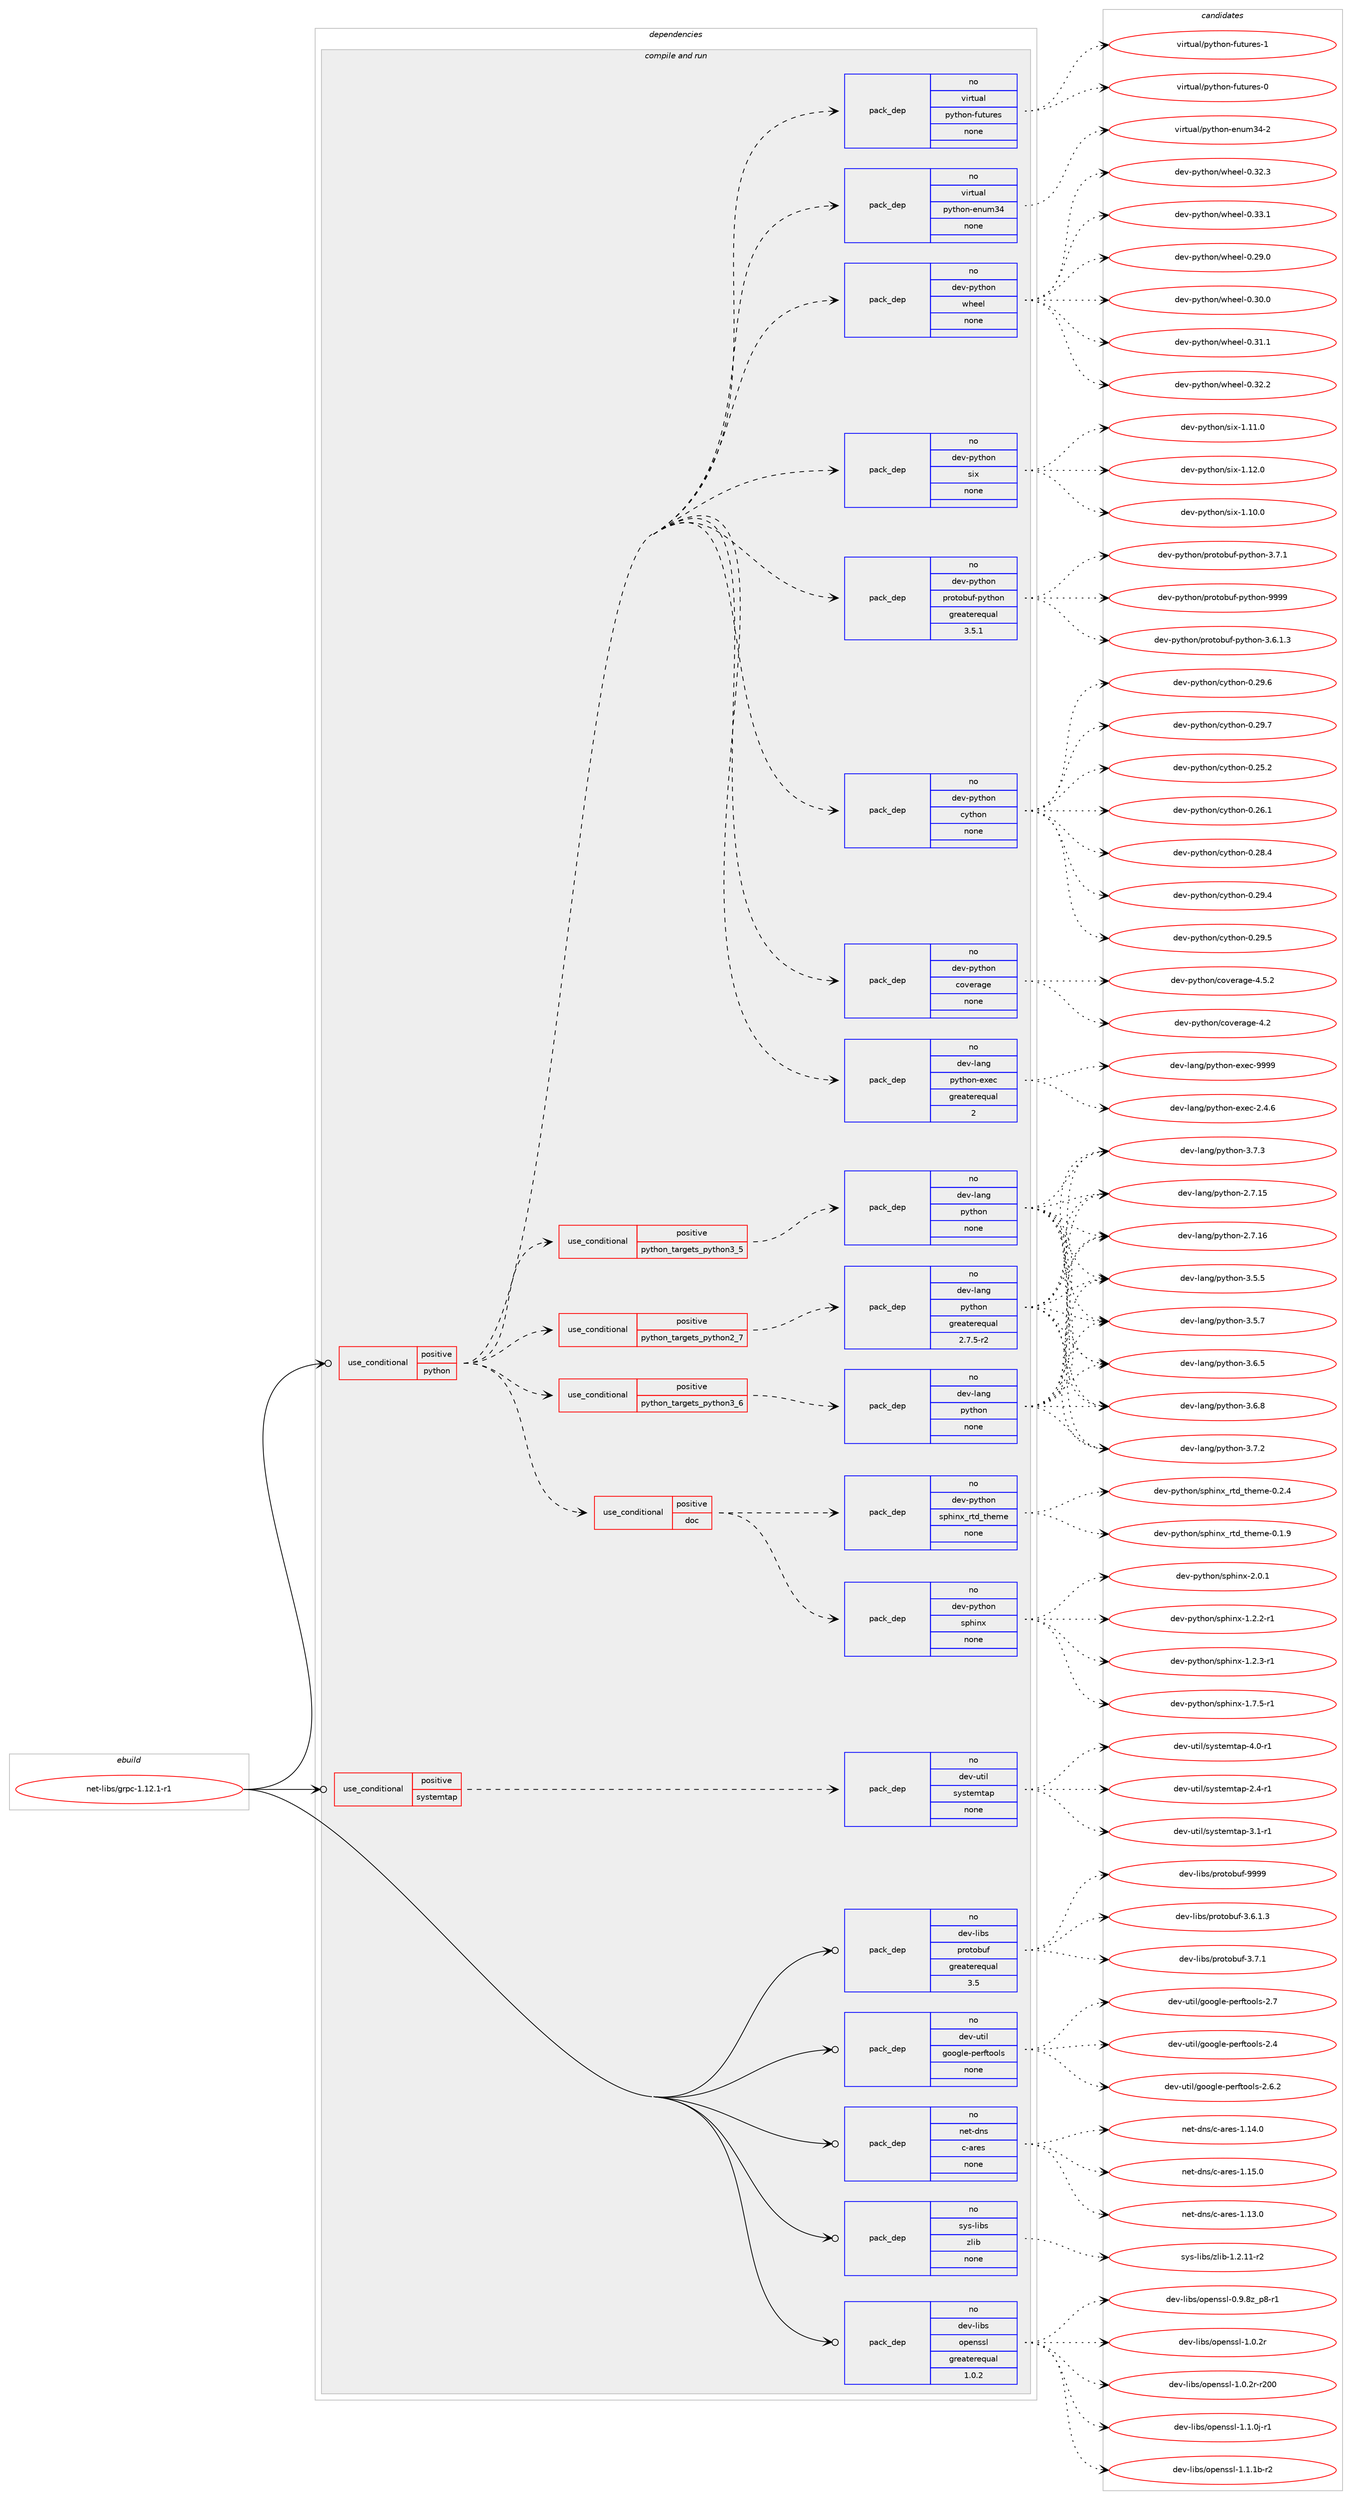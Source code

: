 digraph prolog {

# *************
# Graph options
# *************

newrank=true;
concentrate=true;
compound=true;
graph [rankdir=LR,fontname=Helvetica,fontsize=10,ranksep=1.5];#, ranksep=2.5, nodesep=0.2];
edge  [arrowhead=vee];
node  [fontname=Helvetica,fontsize=10];

# **********
# The ebuild
# **********

subgraph cluster_leftcol {
color=gray;
rank=same;
label=<<i>ebuild</i>>;
id [label="net-libs/grpc-1.12.1-r1", color=red, width=4, href="../net-libs/grpc-1.12.1-r1.svg"];
}

# ****************
# The dependencies
# ****************

subgraph cluster_midcol {
color=gray;
label=<<i>dependencies</i>>;
subgraph cluster_compile {
fillcolor="#eeeeee";
style=filled;
label=<<i>compile</i>>;
}
subgraph cluster_compileandrun {
fillcolor="#eeeeee";
style=filled;
label=<<i>compile and run</i>>;
subgraph cond529 {
dependency2324 [label=<<TABLE BORDER="0" CELLBORDER="1" CELLSPACING="0" CELLPADDING="4"><TR><TD ROWSPAN="3" CELLPADDING="10">use_conditional</TD></TR><TR><TD>positive</TD></TR><TR><TD>python</TD></TR></TABLE>>, shape=none, color=red];
subgraph cond530 {
dependency2325 [label=<<TABLE BORDER="0" CELLBORDER="1" CELLSPACING="0" CELLPADDING="4"><TR><TD ROWSPAN="3" CELLPADDING="10">use_conditional</TD></TR><TR><TD>positive</TD></TR><TR><TD>python_targets_python2_7</TD></TR></TABLE>>, shape=none, color=red];
subgraph pack1757 {
dependency2326 [label=<<TABLE BORDER="0" CELLBORDER="1" CELLSPACING="0" CELLPADDING="4" WIDTH="220"><TR><TD ROWSPAN="6" CELLPADDING="30">pack_dep</TD></TR><TR><TD WIDTH="110">no</TD></TR><TR><TD>dev-lang</TD></TR><TR><TD>python</TD></TR><TR><TD>greaterequal</TD></TR><TR><TD>2.7.5-r2</TD></TR></TABLE>>, shape=none, color=blue];
}
dependency2325:e -> dependency2326:w [weight=20,style="dashed",arrowhead="vee"];
}
dependency2324:e -> dependency2325:w [weight=20,style="dashed",arrowhead="vee"];
subgraph cond531 {
dependency2327 [label=<<TABLE BORDER="0" CELLBORDER="1" CELLSPACING="0" CELLPADDING="4"><TR><TD ROWSPAN="3" CELLPADDING="10">use_conditional</TD></TR><TR><TD>positive</TD></TR><TR><TD>python_targets_python3_5</TD></TR></TABLE>>, shape=none, color=red];
subgraph pack1758 {
dependency2328 [label=<<TABLE BORDER="0" CELLBORDER="1" CELLSPACING="0" CELLPADDING="4" WIDTH="220"><TR><TD ROWSPAN="6" CELLPADDING="30">pack_dep</TD></TR><TR><TD WIDTH="110">no</TD></TR><TR><TD>dev-lang</TD></TR><TR><TD>python</TD></TR><TR><TD>none</TD></TR><TR><TD></TD></TR></TABLE>>, shape=none, color=blue];
}
dependency2327:e -> dependency2328:w [weight=20,style="dashed",arrowhead="vee"];
}
dependency2324:e -> dependency2327:w [weight=20,style="dashed",arrowhead="vee"];
subgraph cond532 {
dependency2329 [label=<<TABLE BORDER="0" CELLBORDER="1" CELLSPACING="0" CELLPADDING="4"><TR><TD ROWSPAN="3" CELLPADDING="10">use_conditional</TD></TR><TR><TD>positive</TD></TR><TR><TD>python_targets_python3_6</TD></TR></TABLE>>, shape=none, color=red];
subgraph pack1759 {
dependency2330 [label=<<TABLE BORDER="0" CELLBORDER="1" CELLSPACING="0" CELLPADDING="4" WIDTH="220"><TR><TD ROWSPAN="6" CELLPADDING="30">pack_dep</TD></TR><TR><TD WIDTH="110">no</TD></TR><TR><TD>dev-lang</TD></TR><TR><TD>python</TD></TR><TR><TD>none</TD></TR><TR><TD></TD></TR></TABLE>>, shape=none, color=blue];
}
dependency2329:e -> dependency2330:w [weight=20,style="dashed",arrowhead="vee"];
}
dependency2324:e -> dependency2329:w [weight=20,style="dashed",arrowhead="vee"];
subgraph pack1760 {
dependency2331 [label=<<TABLE BORDER="0" CELLBORDER="1" CELLSPACING="0" CELLPADDING="4" WIDTH="220"><TR><TD ROWSPAN="6" CELLPADDING="30">pack_dep</TD></TR><TR><TD WIDTH="110">no</TD></TR><TR><TD>dev-lang</TD></TR><TR><TD>python-exec</TD></TR><TR><TD>greaterequal</TD></TR><TR><TD>2</TD></TR></TABLE>>, shape=none, color=blue];
}
dependency2324:e -> dependency2331:w [weight=20,style="dashed",arrowhead="vee"];
subgraph pack1761 {
dependency2332 [label=<<TABLE BORDER="0" CELLBORDER="1" CELLSPACING="0" CELLPADDING="4" WIDTH="220"><TR><TD ROWSPAN="6" CELLPADDING="30">pack_dep</TD></TR><TR><TD WIDTH="110">no</TD></TR><TR><TD>dev-python</TD></TR><TR><TD>coverage</TD></TR><TR><TD>none</TD></TR><TR><TD></TD></TR></TABLE>>, shape=none, color=blue];
}
dependency2324:e -> dependency2332:w [weight=20,style="dashed",arrowhead="vee"];
subgraph pack1762 {
dependency2333 [label=<<TABLE BORDER="0" CELLBORDER="1" CELLSPACING="0" CELLPADDING="4" WIDTH="220"><TR><TD ROWSPAN="6" CELLPADDING="30">pack_dep</TD></TR><TR><TD WIDTH="110">no</TD></TR><TR><TD>dev-python</TD></TR><TR><TD>cython</TD></TR><TR><TD>none</TD></TR><TR><TD></TD></TR></TABLE>>, shape=none, color=blue];
}
dependency2324:e -> dependency2333:w [weight=20,style="dashed",arrowhead="vee"];
subgraph pack1763 {
dependency2334 [label=<<TABLE BORDER="0" CELLBORDER="1" CELLSPACING="0" CELLPADDING="4" WIDTH="220"><TR><TD ROWSPAN="6" CELLPADDING="30">pack_dep</TD></TR><TR><TD WIDTH="110">no</TD></TR><TR><TD>dev-python</TD></TR><TR><TD>protobuf-python</TD></TR><TR><TD>greaterequal</TD></TR><TR><TD>3.5.1</TD></TR></TABLE>>, shape=none, color=blue];
}
dependency2324:e -> dependency2334:w [weight=20,style="dashed",arrowhead="vee"];
subgraph pack1764 {
dependency2335 [label=<<TABLE BORDER="0" CELLBORDER="1" CELLSPACING="0" CELLPADDING="4" WIDTH="220"><TR><TD ROWSPAN="6" CELLPADDING="30">pack_dep</TD></TR><TR><TD WIDTH="110">no</TD></TR><TR><TD>dev-python</TD></TR><TR><TD>six</TD></TR><TR><TD>none</TD></TR><TR><TD></TD></TR></TABLE>>, shape=none, color=blue];
}
dependency2324:e -> dependency2335:w [weight=20,style="dashed",arrowhead="vee"];
subgraph pack1765 {
dependency2336 [label=<<TABLE BORDER="0" CELLBORDER="1" CELLSPACING="0" CELLPADDING="4" WIDTH="220"><TR><TD ROWSPAN="6" CELLPADDING="30">pack_dep</TD></TR><TR><TD WIDTH="110">no</TD></TR><TR><TD>dev-python</TD></TR><TR><TD>wheel</TD></TR><TR><TD>none</TD></TR><TR><TD></TD></TR></TABLE>>, shape=none, color=blue];
}
dependency2324:e -> dependency2336:w [weight=20,style="dashed",arrowhead="vee"];
subgraph pack1766 {
dependency2337 [label=<<TABLE BORDER="0" CELLBORDER="1" CELLSPACING="0" CELLPADDING="4" WIDTH="220"><TR><TD ROWSPAN="6" CELLPADDING="30">pack_dep</TD></TR><TR><TD WIDTH="110">no</TD></TR><TR><TD>virtual</TD></TR><TR><TD>python-enum34</TD></TR><TR><TD>none</TD></TR><TR><TD></TD></TR></TABLE>>, shape=none, color=blue];
}
dependency2324:e -> dependency2337:w [weight=20,style="dashed",arrowhead="vee"];
subgraph pack1767 {
dependency2338 [label=<<TABLE BORDER="0" CELLBORDER="1" CELLSPACING="0" CELLPADDING="4" WIDTH="220"><TR><TD ROWSPAN="6" CELLPADDING="30">pack_dep</TD></TR><TR><TD WIDTH="110">no</TD></TR><TR><TD>virtual</TD></TR><TR><TD>python-futures</TD></TR><TR><TD>none</TD></TR><TR><TD></TD></TR></TABLE>>, shape=none, color=blue];
}
dependency2324:e -> dependency2338:w [weight=20,style="dashed",arrowhead="vee"];
subgraph cond533 {
dependency2339 [label=<<TABLE BORDER="0" CELLBORDER="1" CELLSPACING="0" CELLPADDING="4"><TR><TD ROWSPAN="3" CELLPADDING="10">use_conditional</TD></TR><TR><TD>positive</TD></TR><TR><TD>doc</TD></TR></TABLE>>, shape=none, color=red];
subgraph pack1768 {
dependency2340 [label=<<TABLE BORDER="0" CELLBORDER="1" CELLSPACING="0" CELLPADDING="4" WIDTH="220"><TR><TD ROWSPAN="6" CELLPADDING="30">pack_dep</TD></TR><TR><TD WIDTH="110">no</TD></TR><TR><TD>dev-python</TD></TR><TR><TD>sphinx</TD></TR><TR><TD>none</TD></TR><TR><TD></TD></TR></TABLE>>, shape=none, color=blue];
}
dependency2339:e -> dependency2340:w [weight=20,style="dashed",arrowhead="vee"];
subgraph pack1769 {
dependency2341 [label=<<TABLE BORDER="0" CELLBORDER="1" CELLSPACING="0" CELLPADDING="4" WIDTH="220"><TR><TD ROWSPAN="6" CELLPADDING="30">pack_dep</TD></TR><TR><TD WIDTH="110">no</TD></TR><TR><TD>dev-python</TD></TR><TR><TD>sphinx_rtd_theme</TD></TR><TR><TD>none</TD></TR><TR><TD></TD></TR></TABLE>>, shape=none, color=blue];
}
dependency2339:e -> dependency2341:w [weight=20,style="dashed",arrowhead="vee"];
}
dependency2324:e -> dependency2339:w [weight=20,style="dashed",arrowhead="vee"];
}
id:e -> dependency2324:w [weight=20,style="solid",arrowhead="odotvee"];
subgraph cond534 {
dependency2342 [label=<<TABLE BORDER="0" CELLBORDER="1" CELLSPACING="0" CELLPADDING="4"><TR><TD ROWSPAN="3" CELLPADDING="10">use_conditional</TD></TR><TR><TD>positive</TD></TR><TR><TD>systemtap</TD></TR></TABLE>>, shape=none, color=red];
subgraph pack1770 {
dependency2343 [label=<<TABLE BORDER="0" CELLBORDER="1" CELLSPACING="0" CELLPADDING="4" WIDTH="220"><TR><TD ROWSPAN="6" CELLPADDING="30">pack_dep</TD></TR><TR><TD WIDTH="110">no</TD></TR><TR><TD>dev-util</TD></TR><TR><TD>systemtap</TD></TR><TR><TD>none</TD></TR><TR><TD></TD></TR></TABLE>>, shape=none, color=blue];
}
dependency2342:e -> dependency2343:w [weight=20,style="dashed",arrowhead="vee"];
}
id:e -> dependency2342:w [weight=20,style="solid",arrowhead="odotvee"];
subgraph pack1771 {
dependency2344 [label=<<TABLE BORDER="0" CELLBORDER="1" CELLSPACING="0" CELLPADDING="4" WIDTH="220"><TR><TD ROWSPAN="6" CELLPADDING="30">pack_dep</TD></TR><TR><TD WIDTH="110">no</TD></TR><TR><TD>dev-libs</TD></TR><TR><TD>openssl</TD></TR><TR><TD>greaterequal</TD></TR><TR><TD>1.0.2</TD></TR></TABLE>>, shape=none, color=blue];
}
id:e -> dependency2344:w [weight=20,style="solid",arrowhead="odotvee"];
subgraph pack1772 {
dependency2345 [label=<<TABLE BORDER="0" CELLBORDER="1" CELLSPACING="0" CELLPADDING="4" WIDTH="220"><TR><TD ROWSPAN="6" CELLPADDING="30">pack_dep</TD></TR><TR><TD WIDTH="110">no</TD></TR><TR><TD>dev-libs</TD></TR><TR><TD>protobuf</TD></TR><TR><TD>greaterequal</TD></TR><TR><TD>3.5</TD></TR></TABLE>>, shape=none, color=blue];
}
id:e -> dependency2345:w [weight=20,style="solid",arrowhead="odotvee"];
subgraph pack1773 {
dependency2346 [label=<<TABLE BORDER="0" CELLBORDER="1" CELLSPACING="0" CELLPADDING="4" WIDTH="220"><TR><TD ROWSPAN="6" CELLPADDING="30">pack_dep</TD></TR><TR><TD WIDTH="110">no</TD></TR><TR><TD>dev-util</TD></TR><TR><TD>google-perftools</TD></TR><TR><TD>none</TD></TR><TR><TD></TD></TR></TABLE>>, shape=none, color=blue];
}
id:e -> dependency2346:w [weight=20,style="solid",arrowhead="odotvee"];
subgraph pack1774 {
dependency2347 [label=<<TABLE BORDER="0" CELLBORDER="1" CELLSPACING="0" CELLPADDING="4" WIDTH="220"><TR><TD ROWSPAN="6" CELLPADDING="30">pack_dep</TD></TR><TR><TD WIDTH="110">no</TD></TR><TR><TD>net-dns</TD></TR><TR><TD>c-ares</TD></TR><TR><TD>none</TD></TR><TR><TD></TD></TR></TABLE>>, shape=none, color=blue];
}
id:e -> dependency2347:w [weight=20,style="solid",arrowhead="odotvee"];
subgraph pack1775 {
dependency2348 [label=<<TABLE BORDER="0" CELLBORDER="1" CELLSPACING="0" CELLPADDING="4" WIDTH="220"><TR><TD ROWSPAN="6" CELLPADDING="30">pack_dep</TD></TR><TR><TD WIDTH="110">no</TD></TR><TR><TD>sys-libs</TD></TR><TR><TD>zlib</TD></TR><TR><TD>none</TD></TR><TR><TD></TD></TR></TABLE>>, shape=none, color=blue];
}
id:e -> dependency2348:w [weight=20,style="solid",arrowhead="odotvee"];
}
subgraph cluster_run {
fillcolor="#eeeeee";
style=filled;
label=<<i>run</i>>;
}
}

# **************
# The candidates
# **************

subgraph cluster_choices {
rank=same;
color=gray;
label=<<i>candidates</i>>;

subgraph choice1757 {
color=black;
nodesep=1;
choice10010111845108971101034711212111610411111045504655464953 [label="dev-lang/python-2.7.15", color=red, width=4,href="../dev-lang/python-2.7.15.svg"];
choice10010111845108971101034711212111610411111045504655464954 [label="dev-lang/python-2.7.16", color=red, width=4,href="../dev-lang/python-2.7.16.svg"];
choice100101118451089711010347112121116104111110455146534653 [label="dev-lang/python-3.5.5", color=red, width=4,href="../dev-lang/python-3.5.5.svg"];
choice100101118451089711010347112121116104111110455146534655 [label="dev-lang/python-3.5.7", color=red, width=4,href="../dev-lang/python-3.5.7.svg"];
choice100101118451089711010347112121116104111110455146544653 [label="dev-lang/python-3.6.5", color=red, width=4,href="../dev-lang/python-3.6.5.svg"];
choice100101118451089711010347112121116104111110455146544656 [label="dev-lang/python-3.6.8", color=red, width=4,href="../dev-lang/python-3.6.8.svg"];
choice100101118451089711010347112121116104111110455146554650 [label="dev-lang/python-3.7.2", color=red, width=4,href="../dev-lang/python-3.7.2.svg"];
choice100101118451089711010347112121116104111110455146554651 [label="dev-lang/python-3.7.3", color=red, width=4,href="../dev-lang/python-3.7.3.svg"];
dependency2326:e -> choice10010111845108971101034711212111610411111045504655464953:w [style=dotted,weight="100"];
dependency2326:e -> choice10010111845108971101034711212111610411111045504655464954:w [style=dotted,weight="100"];
dependency2326:e -> choice100101118451089711010347112121116104111110455146534653:w [style=dotted,weight="100"];
dependency2326:e -> choice100101118451089711010347112121116104111110455146534655:w [style=dotted,weight="100"];
dependency2326:e -> choice100101118451089711010347112121116104111110455146544653:w [style=dotted,weight="100"];
dependency2326:e -> choice100101118451089711010347112121116104111110455146544656:w [style=dotted,weight="100"];
dependency2326:e -> choice100101118451089711010347112121116104111110455146554650:w [style=dotted,weight="100"];
dependency2326:e -> choice100101118451089711010347112121116104111110455146554651:w [style=dotted,weight="100"];
}
subgraph choice1758 {
color=black;
nodesep=1;
choice10010111845108971101034711212111610411111045504655464953 [label="dev-lang/python-2.7.15", color=red, width=4,href="../dev-lang/python-2.7.15.svg"];
choice10010111845108971101034711212111610411111045504655464954 [label="dev-lang/python-2.7.16", color=red, width=4,href="../dev-lang/python-2.7.16.svg"];
choice100101118451089711010347112121116104111110455146534653 [label="dev-lang/python-3.5.5", color=red, width=4,href="../dev-lang/python-3.5.5.svg"];
choice100101118451089711010347112121116104111110455146534655 [label="dev-lang/python-3.5.7", color=red, width=4,href="../dev-lang/python-3.5.7.svg"];
choice100101118451089711010347112121116104111110455146544653 [label="dev-lang/python-3.6.5", color=red, width=4,href="../dev-lang/python-3.6.5.svg"];
choice100101118451089711010347112121116104111110455146544656 [label="dev-lang/python-3.6.8", color=red, width=4,href="../dev-lang/python-3.6.8.svg"];
choice100101118451089711010347112121116104111110455146554650 [label="dev-lang/python-3.7.2", color=red, width=4,href="../dev-lang/python-3.7.2.svg"];
choice100101118451089711010347112121116104111110455146554651 [label="dev-lang/python-3.7.3", color=red, width=4,href="../dev-lang/python-3.7.3.svg"];
dependency2328:e -> choice10010111845108971101034711212111610411111045504655464953:w [style=dotted,weight="100"];
dependency2328:e -> choice10010111845108971101034711212111610411111045504655464954:w [style=dotted,weight="100"];
dependency2328:e -> choice100101118451089711010347112121116104111110455146534653:w [style=dotted,weight="100"];
dependency2328:e -> choice100101118451089711010347112121116104111110455146534655:w [style=dotted,weight="100"];
dependency2328:e -> choice100101118451089711010347112121116104111110455146544653:w [style=dotted,weight="100"];
dependency2328:e -> choice100101118451089711010347112121116104111110455146544656:w [style=dotted,weight="100"];
dependency2328:e -> choice100101118451089711010347112121116104111110455146554650:w [style=dotted,weight="100"];
dependency2328:e -> choice100101118451089711010347112121116104111110455146554651:w [style=dotted,weight="100"];
}
subgraph choice1759 {
color=black;
nodesep=1;
choice10010111845108971101034711212111610411111045504655464953 [label="dev-lang/python-2.7.15", color=red, width=4,href="../dev-lang/python-2.7.15.svg"];
choice10010111845108971101034711212111610411111045504655464954 [label="dev-lang/python-2.7.16", color=red, width=4,href="../dev-lang/python-2.7.16.svg"];
choice100101118451089711010347112121116104111110455146534653 [label="dev-lang/python-3.5.5", color=red, width=4,href="../dev-lang/python-3.5.5.svg"];
choice100101118451089711010347112121116104111110455146534655 [label="dev-lang/python-3.5.7", color=red, width=4,href="../dev-lang/python-3.5.7.svg"];
choice100101118451089711010347112121116104111110455146544653 [label="dev-lang/python-3.6.5", color=red, width=4,href="../dev-lang/python-3.6.5.svg"];
choice100101118451089711010347112121116104111110455146544656 [label="dev-lang/python-3.6.8", color=red, width=4,href="../dev-lang/python-3.6.8.svg"];
choice100101118451089711010347112121116104111110455146554650 [label="dev-lang/python-3.7.2", color=red, width=4,href="../dev-lang/python-3.7.2.svg"];
choice100101118451089711010347112121116104111110455146554651 [label="dev-lang/python-3.7.3", color=red, width=4,href="../dev-lang/python-3.7.3.svg"];
dependency2330:e -> choice10010111845108971101034711212111610411111045504655464953:w [style=dotted,weight="100"];
dependency2330:e -> choice10010111845108971101034711212111610411111045504655464954:w [style=dotted,weight="100"];
dependency2330:e -> choice100101118451089711010347112121116104111110455146534653:w [style=dotted,weight="100"];
dependency2330:e -> choice100101118451089711010347112121116104111110455146534655:w [style=dotted,weight="100"];
dependency2330:e -> choice100101118451089711010347112121116104111110455146544653:w [style=dotted,weight="100"];
dependency2330:e -> choice100101118451089711010347112121116104111110455146544656:w [style=dotted,weight="100"];
dependency2330:e -> choice100101118451089711010347112121116104111110455146554650:w [style=dotted,weight="100"];
dependency2330:e -> choice100101118451089711010347112121116104111110455146554651:w [style=dotted,weight="100"];
}
subgraph choice1760 {
color=black;
nodesep=1;
choice1001011184510897110103471121211161041111104510112010199455046524654 [label="dev-lang/python-exec-2.4.6", color=red, width=4,href="../dev-lang/python-exec-2.4.6.svg"];
choice10010111845108971101034711212111610411111045101120101994557575757 [label="dev-lang/python-exec-9999", color=red, width=4,href="../dev-lang/python-exec-9999.svg"];
dependency2331:e -> choice1001011184510897110103471121211161041111104510112010199455046524654:w [style=dotted,weight="100"];
dependency2331:e -> choice10010111845108971101034711212111610411111045101120101994557575757:w [style=dotted,weight="100"];
}
subgraph choice1761 {
color=black;
nodesep=1;
choice1001011184511212111610411111047991111181011149710310145524650 [label="dev-python/coverage-4.2", color=red, width=4,href="../dev-python/coverage-4.2.svg"];
choice10010111845112121116104111110479911111810111497103101455246534650 [label="dev-python/coverage-4.5.2", color=red, width=4,href="../dev-python/coverage-4.5.2.svg"];
dependency2332:e -> choice1001011184511212111610411111047991111181011149710310145524650:w [style=dotted,weight="100"];
dependency2332:e -> choice10010111845112121116104111110479911111810111497103101455246534650:w [style=dotted,weight="100"];
}
subgraph choice1762 {
color=black;
nodesep=1;
choice10010111845112121116104111110479912111610411111045484650534650 [label="dev-python/cython-0.25.2", color=red, width=4,href="../dev-python/cython-0.25.2.svg"];
choice10010111845112121116104111110479912111610411111045484650544649 [label="dev-python/cython-0.26.1", color=red, width=4,href="../dev-python/cython-0.26.1.svg"];
choice10010111845112121116104111110479912111610411111045484650564652 [label="dev-python/cython-0.28.4", color=red, width=4,href="../dev-python/cython-0.28.4.svg"];
choice10010111845112121116104111110479912111610411111045484650574652 [label="dev-python/cython-0.29.4", color=red, width=4,href="../dev-python/cython-0.29.4.svg"];
choice10010111845112121116104111110479912111610411111045484650574653 [label="dev-python/cython-0.29.5", color=red, width=4,href="../dev-python/cython-0.29.5.svg"];
choice10010111845112121116104111110479912111610411111045484650574654 [label="dev-python/cython-0.29.6", color=red, width=4,href="../dev-python/cython-0.29.6.svg"];
choice10010111845112121116104111110479912111610411111045484650574655 [label="dev-python/cython-0.29.7", color=red, width=4,href="../dev-python/cython-0.29.7.svg"];
dependency2333:e -> choice10010111845112121116104111110479912111610411111045484650534650:w [style=dotted,weight="100"];
dependency2333:e -> choice10010111845112121116104111110479912111610411111045484650544649:w [style=dotted,weight="100"];
dependency2333:e -> choice10010111845112121116104111110479912111610411111045484650564652:w [style=dotted,weight="100"];
dependency2333:e -> choice10010111845112121116104111110479912111610411111045484650574652:w [style=dotted,weight="100"];
dependency2333:e -> choice10010111845112121116104111110479912111610411111045484650574653:w [style=dotted,weight="100"];
dependency2333:e -> choice10010111845112121116104111110479912111610411111045484650574654:w [style=dotted,weight="100"];
dependency2333:e -> choice10010111845112121116104111110479912111610411111045484650574655:w [style=dotted,weight="100"];
}
subgraph choice1763 {
color=black;
nodesep=1;
choice100101118451121211161041111104711211411111611198117102451121211161041111104551465446494651 [label="dev-python/protobuf-python-3.6.1.3", color=red, width=4,href="../dev-python/protobuf-python-3.6.1.3.svg"];
choice10010111845112121116104111110471121141111161119811710245112121116104111110455146554649 [label="dev-python/protobuf-python-3.7.1", color=red, width=4,href="../dev-python/protobuf-python-3.7.1.svg"];
choice100101118451121211161041111104711211411111611198117102451121211161041111104557575757 [label="dev-python/protobuf-python-9999", color=red, width=4,href="../dev-python/protobuf-python-9999.svg"];
dependency2334:e -> choice100101118451121211161041111104711211411111611198117102451121211161041111104551465446494651:w [style=dotted,weight="100"];
dependency2334:e -> choice10010111845112121116104111110471121141111161119811710245112121116104111110455146554649:w [style=dotted,weight="100"];
dependency2334:e -> choice100101118451121211161041111104711211411111611198117102451121211161041111104557575757:w [style=dotted,weight="100"];
}
subgraph choice1764 {
color=black;
nodesep=1;
choice100101118451121211161041111104711510512045494649484648 [label="dev-python/six-1.10.0", color=red, width=4,href="../dev-python/six-1.10.0.svg"];
choice100101118451121211161041111104711510512045494649494648 [label="dev-python/six-1.11.0", color=red, width=4,href="../dev-python/six-1.11.0.svg"];
choice100101118451121211161041111104711510512045494649504648 [label="dev-python/six-1.12.0", color=red, width=4,href="../dev-python/six-1.12.0.svg"];
dependency2335:e -> choice100101118451121211161041111104711510512045494649484648:w [style=dotted,weight="100"];
dependency2335:e -> choice100101118451121211161041111104711510512045494649494648:w [style=dotted,weight="100"];
dependency2335:e -> choice100101118451121211161041111104711510512045494649504648:w [style=dotted,weight="100"];
}
subgraph choice1765 {
color=black;
nodesep=1;
choice100101118451121211161041111104711910410110110845484650574648 [label="dev-python/wheel-0.29.0", color=red, width=4,href="../dev-python/wheel-0.29.0.svg"];
choice100101118451121211161041111104711910410110110845484651484648 [label="dev-python/wheel-0.30.0", color=red, width=4,href="../dev-python/wheel-0.30.0.svg"];
choice100101118451121211161041111104711910410110110845484651494649 [label="dev-python/wheel-0.31.1", color=red, width=4,href="../dev-python/wheel-0.31.1.svg"];
choice100101118451121211161041111104711910410110110845484651504650 [label="dev-python/wheel-0.32.2", color=red, width=4,href="../dev-python/wheel-0.32.2.svg"];
choice100101118451121211161041111104711910410110110845484651504651 [label="dev-python/wheel-0.32.3", color=red, width=4,href="../dev-python/wheel-0.32.3.svg"];
choice100101118451121211161041111104711910410110110845484651514649 [label="dev-python/wheel-0.33.1", color=red, width=4,href="../dev-python/wheel-0.33.1.svg"];
dependency2336:e -> choice100101118451121211161041111104711910410110110845484650574648:w [style=dotted,weight="100"];
dependency2336:e -> choice100101118451121211161041111104711910410110110845484651484648:w [style=dotted,weight="100"];
dependency2336:e -> choice100101118451121211161041111104711910410110110845484651494649:w [style=dotted,weight="100"];
dependency2336:e -> choice100101118451121211161041111104711910410110110845484651504650:w [style=dotted,weight="100"];
dependency2336:e -> choice100101118451121211161041111104711910410110110845484651504651:w [style=dotted,weight="100"];
dependency2336:e -> choice100101118451121211161041111104711910410110110845484651514649:w [style=dotted,weight="100"];
}
subgraph choice1766 {
color=black;
nodesep=1;
choice11810511411611797108471121211161041111104510111011710951524550 [label="virtual/python-enum34-2", color=red, width=4,href="../virtual/python-enum34-2.svg"];
dependency2337:e -> choice11810511411611797108471121211161041111104510111011710951524550:w [style=dotted,weight="100"];
}
subgraph choice1767 {
color=black;
nodesep=1;
choice1181051141161179710847112121116104111110451021171161171141011154548 [label="virtual/python-futures-0", color=red, width=4,href="../virtual/python-futures-0.svg"];
choice1181051141161179710847112121116104111110451021171161171141011154549 [label="virtual/python-futures-1", color=red, width=4,href="../virtual/python-futures-1.svg"];
dependency2338:e -> choice1181051141161179710847112121116104111110451021171161171141011154548:w [style=dotted,weight="100"];
dependency2338:e -> choice1181051141161179710847112121116104111110451021171161171141011154549:w [style=dotted,weight="100"];
}
subgraph choice1768 {
color=black;
nodesep=1;
choice10010111845112121116104111110471151121041051101204549465046504511449 [label="dev-python/sphinx-1.2.2-r1", color=red, width=4,href="../dev-python/sphinx-1.2.2-r1.svg"];
choice10010111845112121116104111110471151121041051101204549465046514511449 [label="dev-python/sphinx-1.2.3-r1", color=red, width=4,href="../dev-python/sphinx-1.2.3-r1.svg"];
choice10010111845112121116104111110471151121041051101204549465546534511449 [label="dev-python/sphinx-1.7.5-r1", color=red, width=4,href="../dev-python/sphinx-1.7.5-r1.svg"];
choice1001011184511212111610411111047115112104105110120455046484649 [label="dev-python/sphinx-2.0.1", color=red, width=4,href="../dev-python/sphinx-2.0.1.svg"];
dependency2340:e -> choice10010111845112121116104111110471151121041051101204549465046504511449:w [style=dotted,weight="100"];
dependency2340:e -> choice10010111845112121116104111110471151121041051101204549465046514511449:w [style=dotted,weight="100"];
dependency2340:e -> choice10010111845112121116104111110471151121041051101204549465546534511449:w [style=dotted,weight="100"];
dependency2340:e -> choice1001011184511212111610411111047115112104105110120455046484649:w [style=dotted,weight="100"];
}
subgraph choice1769 {
color=black;
nodesep=1;
choice10010111845112121116104111110471151121041051101209511411610095116104101109101454846494657 [label="dev-python/sphinx_rtd_theme-0.1.9", color=red, width=4,href="../dev-python/sphinx_rtd_theme-0.1.9.svg"];
choice10010111845112121116104111110471151121041051101209511411610095116104101109101454846504652 [label="dev-python/sphinx_rtd_theme-0.2.4", color=red, width=4,href="../dev-python/sphinx_rtd_theme-0.2.4.svg"];
dependency2341:e -> choice10010111845112121116104111110471151121041051101209511411610095116104101109101454846494657:w [style=dotted,weight="100"];
dependency2341:e -> choice10010111845112121116104111110471151121041051101209511411610095116104101109101454846504652:w [style=dotted,weight="100"];
}
subgraph choice1770 {
color=black;
nodesep=1;
choice100101118451171161051084711512111511610110911697112455046524511449 [label="dev-util/systemtap-2.4-r1", color=red, width=4,href="../dev-util/systemtap-2.4-r1.svg"];
choice100101118451171161051084711512111511610110911697112455146494511449 [label="dev-util/systemtap-3.1-r1", color=red, width=4,href="../dev-util/systemtap-3.1-r1.svg"];
choice100101118451171161051084711512111511610110911697112455246484511449 [label="dev-util/systemtap-4.0-r1", color=red, width=4,href="../dev-util/systemtap-4.0-r1.svg"];
dependency2343:e -> choice100101118451171161051084711512111511610110911697112455046524511449:w [style=dotted,weight="100"];
dependency2343:e -> choice100101118451171161051084711512111511610110911697112455146494511449:w [style=dotted,weight="100"];
dependency2343:e -> choice100101118451171161051084711512111511610110911697112455246484511449:w [style=dotted,weight="100"];
}
subgraph choice1771 {
color=black;
nodesep=1;
choice10010111845108105981154711111210111011511510845484657465612295112564511449 [label="dev-libs/openssl-0.9.8z_p8-r1", color=red, width=4,href="../dev-libs/openssl-0.9.8z_p8-r1.svg"];
choice100101118451081059811547111112101110115115108454946484650114 [label="dev-libs/openssl-1.0.2r", color=red, width=4,href="../dev-libs/openssl-1.0.2r.svg"];
choice10010111845108105981154711111210111011511510845494648465011445114504848 [label="dev-libs/openssl-1.0.2r-r200", color=red, width=4,href="../dev-libs/openssl-1.0.2r-r200.svg"];
choice1001011184510810598115471111121011101151151084549464946481064511449 [label="dev-libs/openssl-1.1.0j-r1", color=red, width=4,href="../dev-libs/openssl-1.1.0j-r1.svg"];
choice100101118451081059811547111112101110115115108454946494649984511450 [label="dev-libs/openssl-1.1.1b-r2", color=red, width=4,href="../dev-libs/openssl-1.1.1b-r2.svg"];
dependency2344:e -> choice10010111845108105981154711111210111011511510845484657465612295112564511449:w [style=dotted,weight="100"];
dependency2344:e -> choice100101118451081059811547111112101110115115108454946484650114:w [style=dotted,weight="100"];
dependency2344:e -> choice10010111845108105981154711111210111011511510845494648465011445114504848:w [style=dotted,weight="100"];
dependency2344:e -> choice1001011184510810598115471111121011101151151084549464946481064511449:w [style=dotted,weight="100"];
dependency2344:e -> choice100101118451081059811547111112101110115115108454946494649984511450:w [style=dotted,weight="100"];
}
subgraph choice1772 {
color=black;
nodesep=1;
choice100101118451081059811547112114111116111981171024551465446494651 [label="dev-libs/protobuf-3.6.1.3", color=red, width=4,href="../dev-libs/protobuf-3.6.1.3.svg"];
choice10010111845108105981154711211411111611198117102455146554649 [label="dev-libs/protobuf-3.7.1", color=red, width=4,href="../dev-libs/protobuf-3.7.1.svg"];
choice100101118451081059811547112114111116111981171024557575757 [label="dev-libs/protobuf-9999", color=red, width=4,href="../dev-libs/protobuf-9999.svg"];
dependency2345:e -> choice100101118451081059811547112114111116111981171024551465446494651:w [style=dotted,weight="100"];
dependency2345:e -> choice10010111845108105981154711211411111611198117102455146554649:w [style=dotted,weight="100"];
dependency2345:e -> choice100101118451081059811547112114111116111981171024557575757:w [style=dotted,weight="100"];
}
subgraph choice1773 {
color=black;
nodesep=1;
choice10010111845117116105108471031111111031081014511210111410211611111110811545504652 [label="dev-util/google-perftools-2.4", color=red, width=4,href="../dev-util/google-perftools-2.4.svg"];
choice100101118451171161051084710311111110310810145112101114102116111111108115455046544650 [label="dev-util/google-perftools-2.6.2", color=red, width=4,href="../dev-util/google-perftools-2.6.2.svg"];
choice10010111845117116105108471031111111031081014511210111410211611111110811545504655 [label="dev-util/google-perftools-2.7", color=red, width=4,href="../dev-util/google-perftools-2.7.svg"];
dependency2346:e -> choice10010111845117116105108471031111111031081014511210111410211611111110811545504652:w [style=dotted,weight="100"];
dependency2346:e -> choice100101118451171161051084710311111110310810145112101114102116111111108115455046544650:w [style=dotted,weight="100"];
dependency2346:e -> choice10010111845117116105108471031111111031081014511210111410211611111110811545504655:w [style=dotted,weight="100"];
}
subgraph choice1774 {
color=black;
nodesep=1;
choice110101116451001101154799459711410111545494649514648 [label="net-dns/c-ares-1.13.0", color=red, width=4,href="../net-dns/c-ares-1.13.0.svg"];
choice110101116451001101154799459711410111545494649524648 [label="net-dns/c-ares-1.14.0", color=red, width=4,href="../net-dns/c-ares-1.14.0.svg"];
choice110101116451001101154799459711410111545494649534648 [label="net-dns/c-ares-1.15.0", color=red, width=4,href="../net-dns/c-ares-1.15.0.svg"];
dependency2347:e -> choice110101116451001101154799459711410111545494649514648:w [style=dotted,weight="100"];
dependency2347:e -> choice110101116451001101154799459711410111545494649524648:w [style=dotted,weight="100"];
dependency2347:e -> choice110101116451001101154799459711410111545494649534648:w [style=dotted,weight="100"];
}
subgraph choice1775 {
color=black;
nodesep=1;
choice11512111545108105981154712210810598454946504649494511450 [label="sys-libs/zlib-1.2.11-r2", color=red, width=4,href="../sys-libs/zlib-1.2.11-r2.svg"];
dependency2348:e -> choice11512111545108105981154712210810598454946504649494511450:w [style=dotted,weight="100"];
}
}

}
